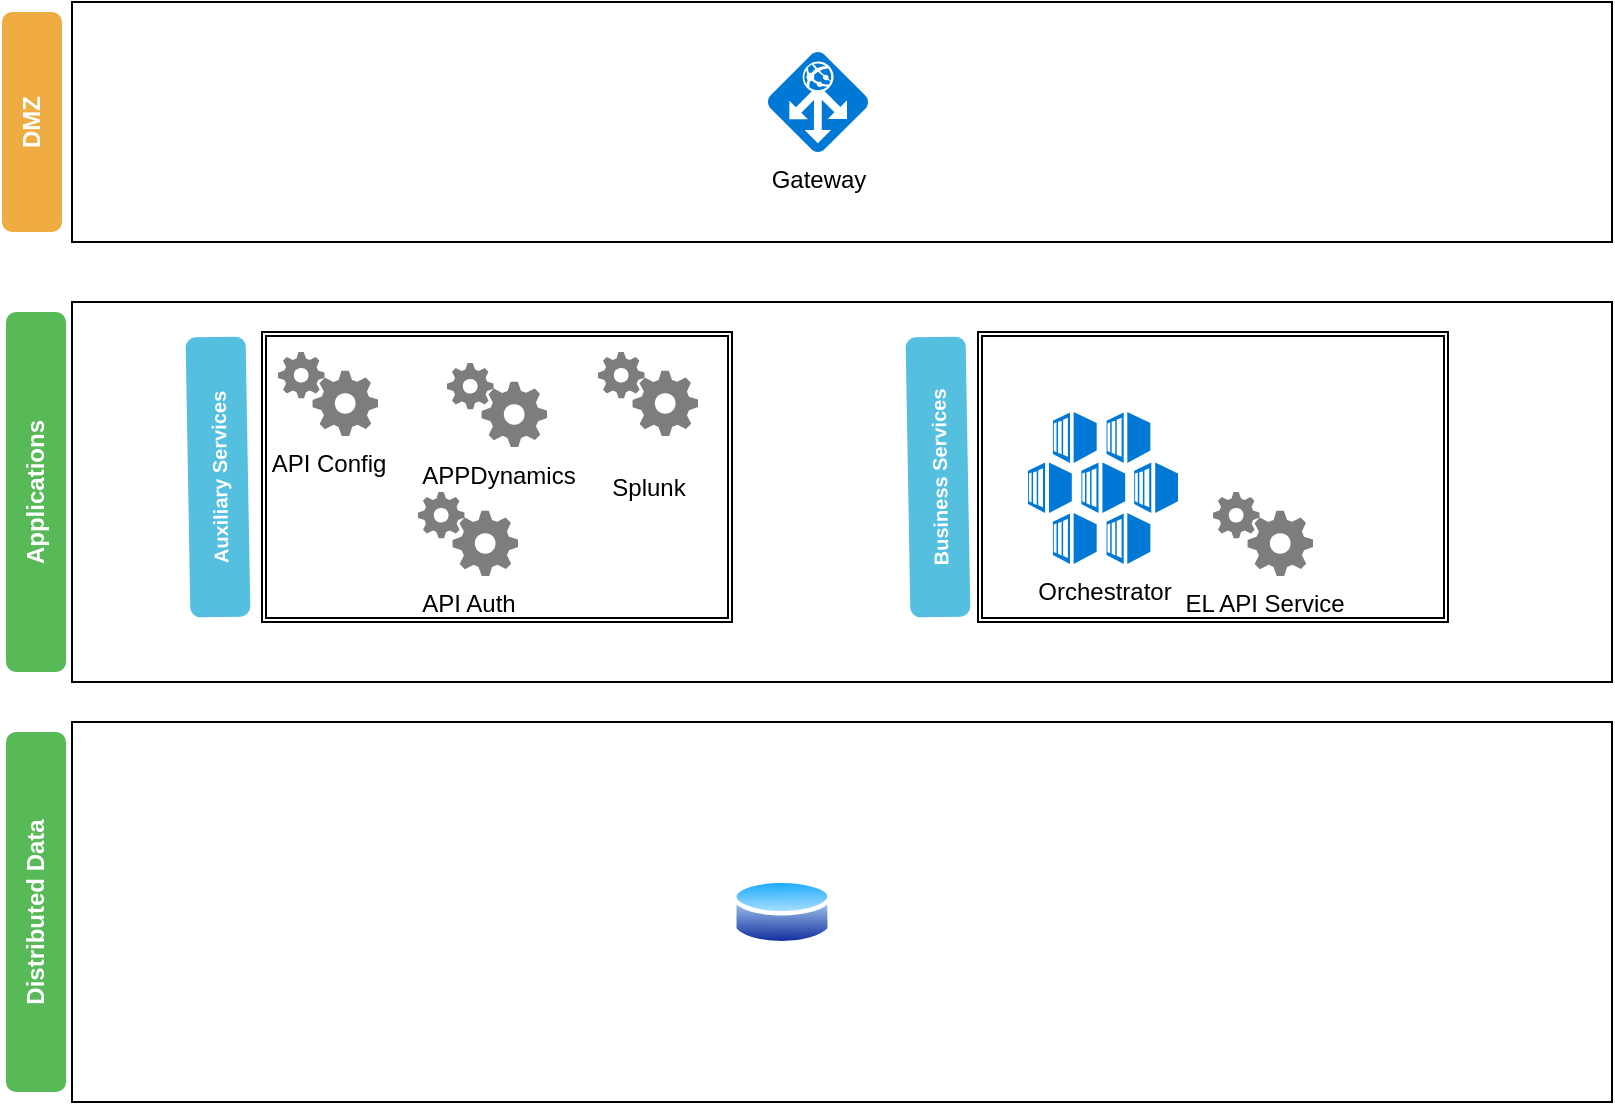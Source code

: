 <mxfile type="github" version="11.2.5" pages="1"><diagram id="2VCuNsp4EGawn7Kxpkvm" name="Page-1"><mxGraphModel grid="1" dx="1902" dy="1031" gridSize="10" guides="1" tooltips="1" connect="1" arrows="1" fold="1" page="1" pageScale="1" pageWidth="827" pageHeight="1169" math="0" shadow="0"><root><mxCell id="0" /><mxCell id="1" parent="0" /><mxCell value="" id="Sti7MZdgvFHbfkKE7Dy4-1" parent="1" style="rounded=0;whiteSpace=wrap;html=1;" vertex="1"><mxGeometry as="geometry" height="120" width="770" y="80" x="40" /></mxCell><mxCell value="DMZ" id="Sti7MZdgvFHbfkKE7Dy4-2" parent="1" style="html=1;shadow=0;dashed=0;shape=mxgraph.bootstrap.rrect;align=center;rSize=5;strokeColor=none;fillColor=#EFAC43;fontColor=#ffffff;fontStyle=1;whiteSpace=wrap;rotation=-90;" vertex="1"><mxGeometry as="geometry" height="30" width="110" y="125" x="-35" /></mxCell><mxCell value="Gateway" id="Sti7MZdgvFHbfkKE7Dy4-3" parent="1" style="shadow=0;dashed=0;html=1;strokeColor=none;labelPosition=center;verticalLabelPosition=bottom;verticalAlign=top;align=center;shape=mxgraph.mscae.cloud.application_gateway;fillColor=#0079D6;pointerEvents=1;" vertex="1"><mxGeometry as="geometry" height="50" width="50" y="105" x="388" /></mxCell><mxCell value="" id="Sti7MZdgvFHbfkKE7Dy4-4" parent="1" style="rounded=0;whiteSpace=wrap;html=1;" vertex="1"><mxGeometry as="geometry" height="190" width="770" y="230" x="40" /></mxCell><mxCell value="Applications" id="Sti7MZdgvFHbfkKE7Dy4-6" parent="1" style="html=1;shadow=0;dashed=0;shape=mxgraph.bootstrap.rrect;align=center;rSize=5;strokeColor=none;fillColor=#58B957;fontColor=#ffffff;fontStyle=1;whiteSpace=wrap;rotation=-90;" vertex="1"><mxGeometry as="geometry" height="30" width="180" y="310" x="-68" /></mxCell><mxCell value="" id="Sti7MZdgvFHbfkKE7Dy4-7" parent="1" style="shape=ext;double=1;rounded=0;whiteSpace=wrap;html=1;" vertex="1"><mxGeometry as="geometry" height="145" width="235" y="245" x="135" /></mxCell><mxCell value="" id="Sti7MZdgvFHbfkKE7Dy4-8" parent="1" style="shape=ext;double=1;rounded=0;whiteSpace=wrap;html=1;" vertex="1"><mxGeometry as="geometry" height="145" width="235" y="245" x="493" /></mxCell><mxCell value="Business Services" id="Sti7MZdgvFHbfkKE7Dy4-9" parent="1" style="html=1;shadow=0;dashed=0;shape=mxgraph.bootstrap.rrect;align=center;rSize=5;strokeColor=none;fillColor=#55BFE0;fontColor=#ffffff;fontStyle=1;whiteSpace=wrap;fontSize=10;rotation=-91;" vertex="1"><mxGeometry as="geometry" height="30" width="140" y="302.5" x="403" /></mxCell><mxCell value="Auxiliary&amp;nbsp;Services" id="Sti7MZdgvFHbfkKE7Dy4-10" parent="1" style="html=1;shadow=0;dashed=0;shape=mxgraph.bootstrap.rrect;align=center;rSize=5;strokeColor=none;fillColor=#55BFE0;fontColor=#ffffff;fontStyle=1;whiteSpace=wrap;fontSize=10;rotation=-91;" vertex="1"><mxGeometry as="geometry" height="30" width="140" y="302.5" x="43" /></mxCell><mxCell value="API Config" id="Sti7MZdgvFHbfkKE7Dy4-11" parent="1" style="shadow=0;dashed=0;html=1;strokeColor=none;labelPosition=center;verticalLabelPosition=bottom;verticalAlign=top;align=center;shape=mxgraph.mscae.general.gears;fillColor=#7D7D7D;pointerEvents=1;" vertex="1"><mxGeometry as="geometry" height="42" width="50" y="255" x="143" /></mxCell><mxCell value="&lt;p&gt;Splunk&lt;/p&gt;" id="Sti7MZdgvFHbfkKE7Dy4-12" parent="1" style="shadow=0;dashed=0;html=1;strokeColor=none;labelPosition=center;verticalLabelPosition=bottom;verticalAlign=top;align=center;shape=mxgraph.mscae.general.gears;fillColor=#7D7D7D;pointerEvents=1;" vertex="1"><mxGeometry as="geometry" height="42" width="50" y="255" x="303" /></mxCell><mxCell value="API Auth" id="Sti7MZdgvFHbfkKE7Dy4-13" parent="1" style="shadow=0;dashed=0;html=1;strokeColor=none;labelPosition=center;verticalLabelPosition=bottom;verticalAlign=top;align=center;shape=mxgraph.mscae.general.gears;fillColor=#7D7D7D;pointerEvents=1;" vertex="1"><mxGeometry as="geometry" height="42" width="50" y="325" x="213" /></mxCell><mxCell value="EL API Service" id="Sti7MZdgvFHbfkKE7Dy4-16" parent="1" style="shadow=0;dashed=0;html=1;strokeColor=none;labelPosition=center;verticalLabelPosition=bottom;verticalAlign=top;align=center;shape=mxgraph.mscae.general.gears;fillColor=#7D7D7D;pointerEvents=1;" vertex="1"><mxGeometry as="geometry" height="42" width="50" y="325" x="610.5" /></mxCell><mxCell value="Orchestrator " id="Sti7MZdgvFHbfkKE7Dy4-17" parent="1" style="shadow=0;dashed=0;html=1;strokeColor=none;labelPosition=center;verticalLabelPosition=bottom;verticalAlign=top;align=center;shape=mxgraph.mscae.cloud.container_service;fillColor=#0079D6;pointerEvents=1;" vertex="1"><mxGeometry as="geometry" height="76" width="75" y="285" x="518" /></mxCell><mxCell value="APPDynamics" id="Sti7MZdgvFHbfkKE7Dy4-18" parent="1" style="shadow=0;dashed=0;html=1;strokeColor=none;labelPosition=center;verticalLabelPosition=bottom;verticalAlign=top;align=center;shape=mxgraph.mscae.general.gears;fillColor=#7D7D7D;pointerEvents=1;" vertex="1"><mxGeometry as="geometry" height="42" width="50" y="260.5" x="227.5" /></mxCell><mxCell value="" id="Sti7MZdgvFHbfkKE7Dy4-19" parent="1" style="rounded=0;whiteSpace=wrap;html=1;" vertex="1"><mxGeometry as="geometry" height="190" width="770" y="440" x="40" /></mxCell><mxCell value="Distributed Data" id="Sti7MZdgvFHbfkKE7Dy4-20" parent="1" style="html=1;shadow=0;dashed=0;shape=mxgraph.bootstrap.rrect;align=center;rSize=5;strokeColor=none;fillColor=#58B957;fontColor=#ffffff;fontStyle=1;whiteSpace=wrap;rotation=-90;" vertex="1"><mxGeometry as="geometry" height="30" width="180" y="520" x="-68" /></mxCell><mxCell value="" id="Sti7MZdgvFHbfkKE7Dy4-25" parent="1" style="aspect=fixed;perimeter=ellipsePerimeter;html=1;align=center;shadow=0;dashed=0;spacingTop=3;image;image=img/lib/active_directory/database.svg;" vertex="1"><mxGeometry as="geometry" height="37" width="50" y="516.5" x="370" /></mxCell></root></mxGraphModel></diagram></mxfile>